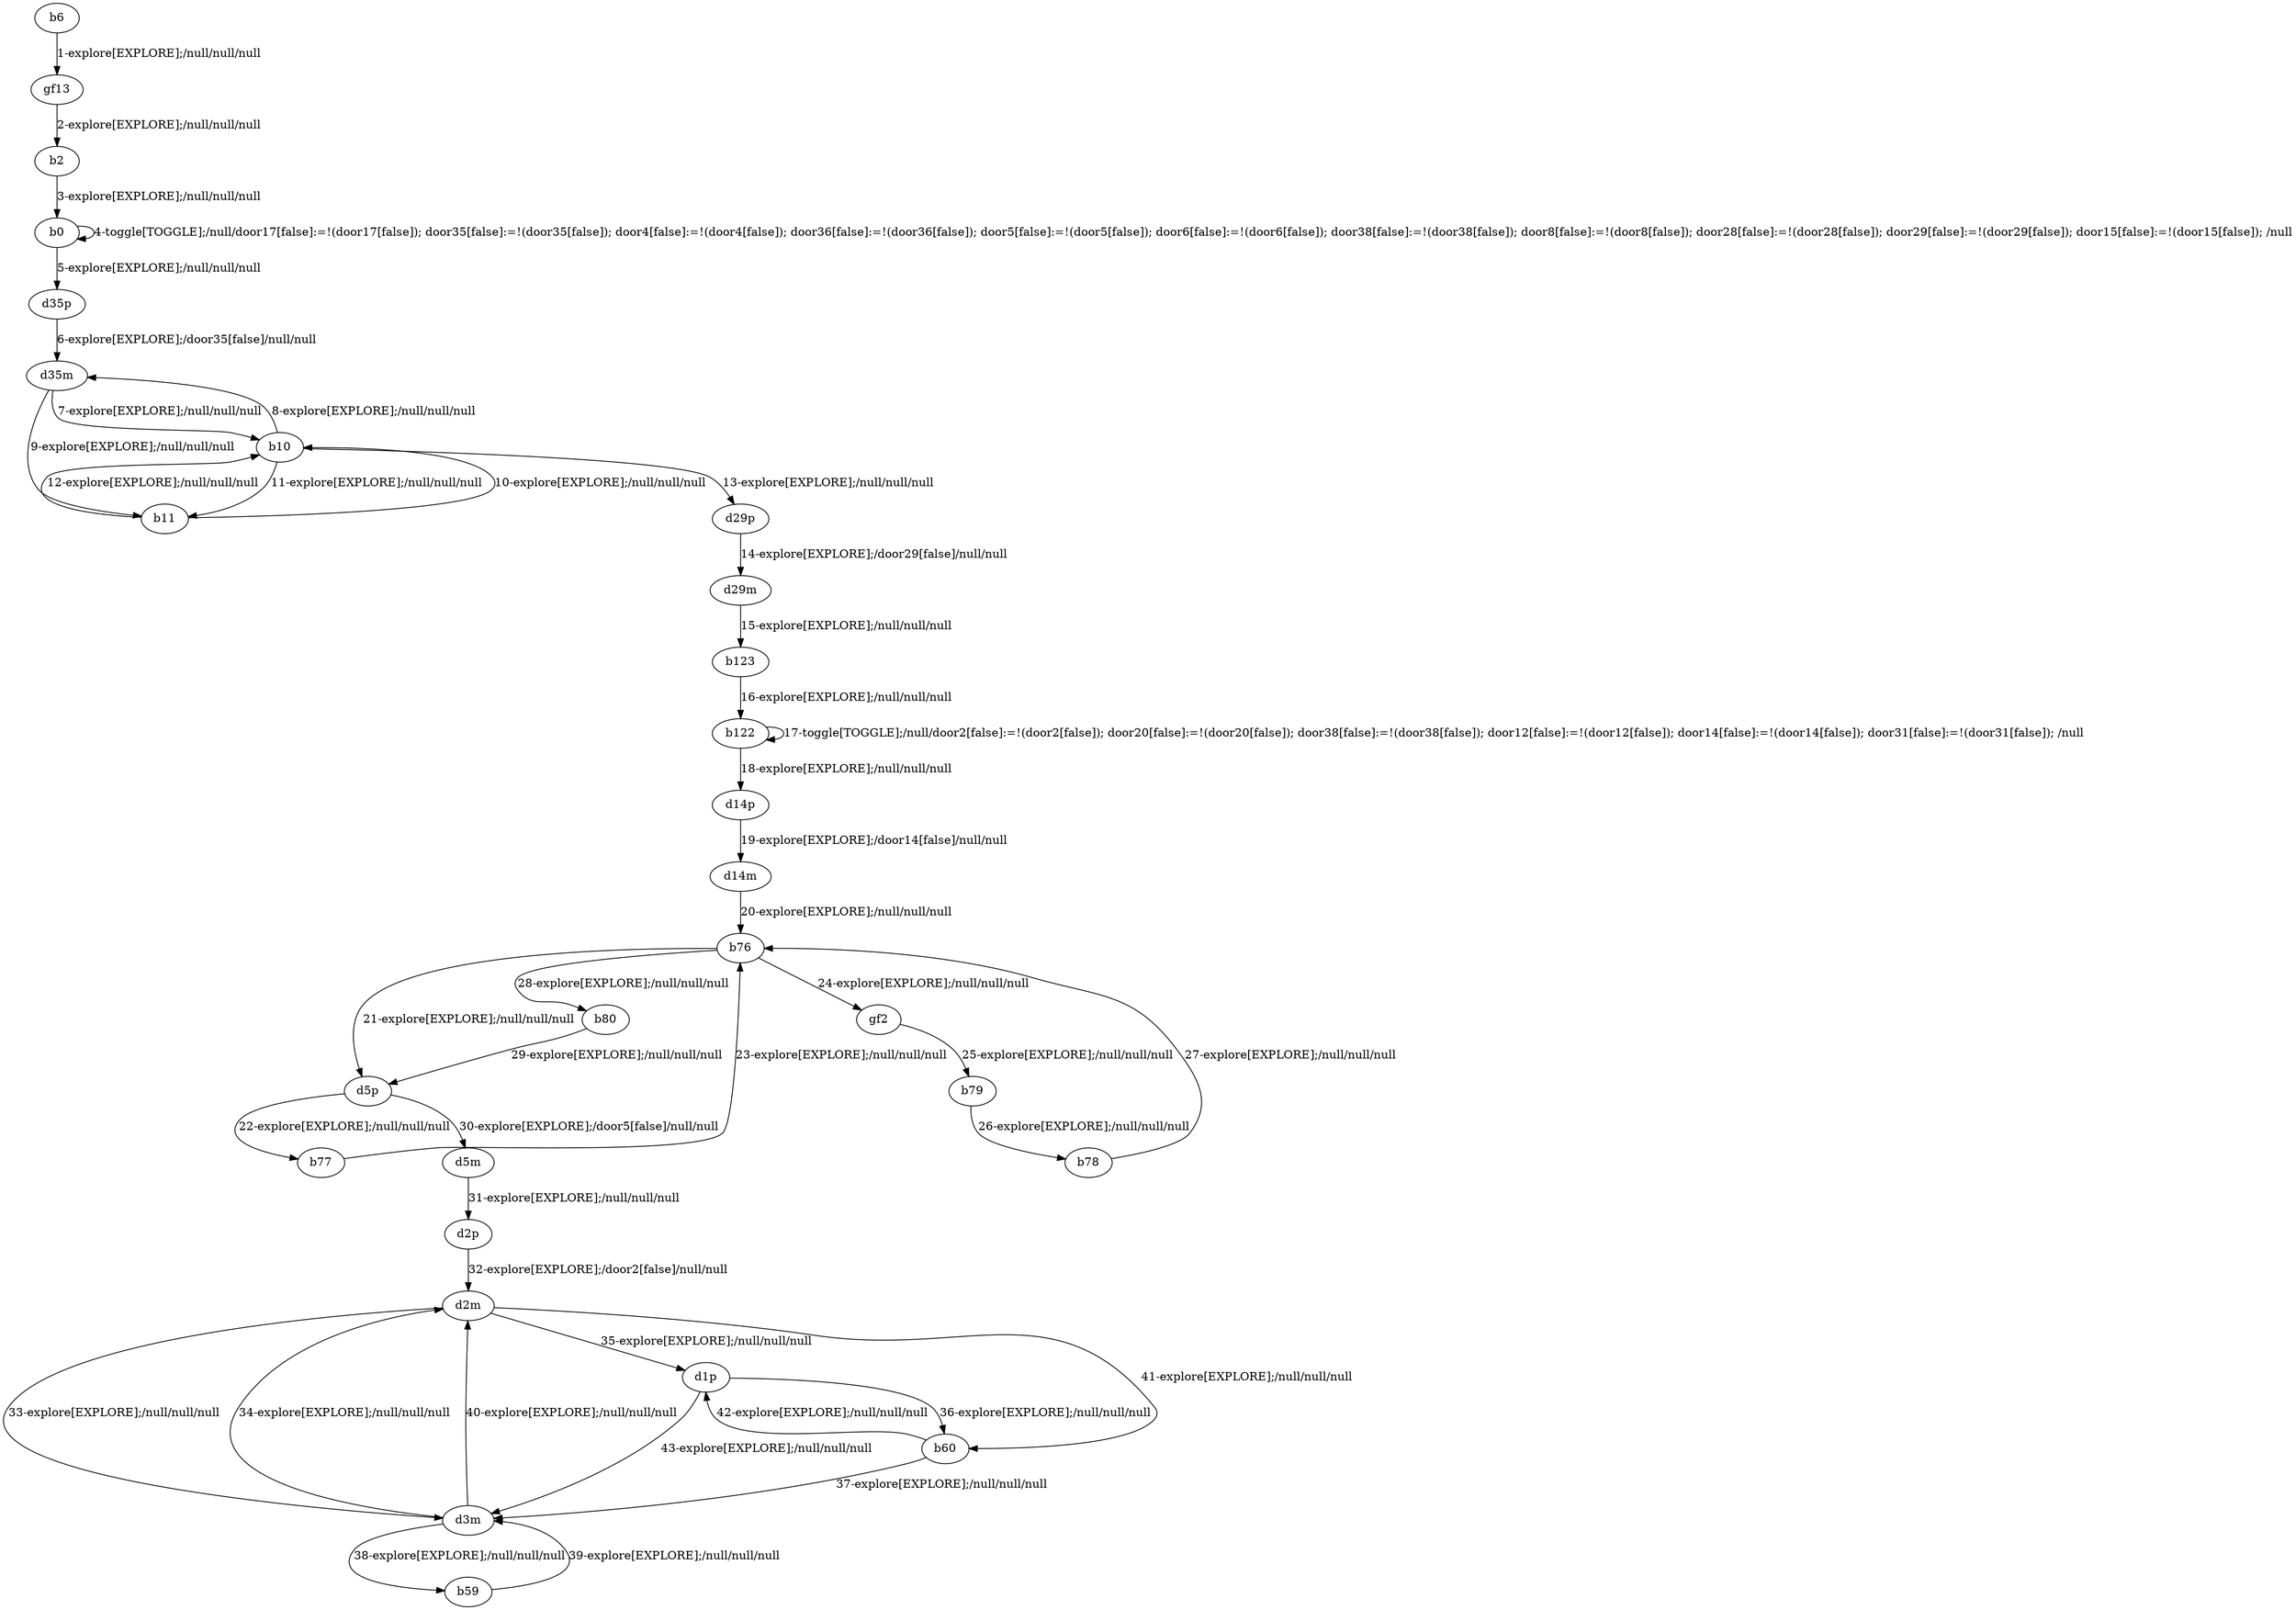 # Total number of goals covered by this test: 1
# b78 --> b76

digraph g {
"b6" -> "gf13" [label = "1-explore[EXPLORE];/null/null/null"];
"gf13" -> "b2" [label = "2-explore[EXPLORE];/null/null/null"];
"b2" -> "b0" [label = "3-explore[EXPLORE];/null/null/null"];
"b0" -> "b0" [label = "4-toggle[TOGGLE];/null/door17[false]:=!(door17[false]); door35[false]:=!(door35[false]); door4[false]:=!(door4[false]); door36[false]:=!(door36[false]); door5[false]:=!(door5[false]); door6[false]:=!(door6[false]); door38[false]:=!(door38[false]); door8[false]:=!(door8[false]); door28[false]:=!(door28[false]); door29[false]:=!(door29[false]); door15[false]:=!(door15[false]); /null"];
"b0" -> "d35p" [label = "5-explore[EXPLORE];/null/null/null"];
"d35p" -> "d35m" [label = "6-explore[EXPLORE];/door35[false]/null/null"];
"d35m" -> "b10" [label = "7-explore[EXPLORE];/null/null/null"];
"b10" -> "d35m" [label = "8-explore[EXPLORE];/null/null/null"];
"d35m" -> "b11" [label = "9-explore[EXPLORE];/null/null/null"];
"b11" -> "b10" [label = "10-explore[EXPLORE];/null/null/null"];
"b10" -> "b11" [label = "11-explore[EXPLORE];/null/null/null"];
"b11" -> "b10" [label = "12-explore[EXPLORE];/null/null/null"];
"b10" -> "d29p" [label = "13-explore[EXPLORE];/null/null/null"];
"d29p" -> "d29m" [label = "14-explore[EXPLORE];/door29[false]/null/null"];
"d29m" -> "b123" [label = "15-explore[EXPLORE];/null/null/null"];
"b123" -> "b122" [label = "16-explore[EXPLORE];/null/null/null"];
"b122" -> "b122" [label = "17-toggle[TOGGLE];/null/door2[false]:=!(door2[false]); door20[false]:=!(door20[false]); door38[false]:=!(door38[false]); door12[false]:=!(door12[false]); door14[false]:=!(door14[false]); door31[false]:=!(door31[false]); /null"];
"b122" -> "d14p" [label = "18-explore[EXPLORE];/null/null/null"];
"d14p" -> "d14m" [label = "19-explore[EXPLORE];/door14[false]/null/null"];
"d14m" -> "b76" [label = "20-explore[EXPLORE];/null/null/null"];
"b76" -> "d5p" [label = "21-explore[EXPLORE];/null/null/null"];
"d5p" -> "b77" [label = "22-explore[EXPLORE];/null/null/null"];
"b77" -> "b76" [label = "23-explore[EXPLORE];/null/null/null"];
"b76" -> "gf2" [label = "24-explore[EXPLORE];/null/null/null"];
"gf2" -> "b79" [label = "25-explore[EXPLORE];/null/null/null"];
"b79" -> "b78" [label = "26-explore[EXPLORE];/null/null/null"];
"b78" -> "b76" [label = "27-explore[EXPLORE];/null/null/null"];
"b76" -> "b80" [label = "28-explore[EXPLORE];/null/null/null"];
"b80" -> "d5p" [label = "29-explore[EXPLORE];/null/null/null"];
"d5p" -> "d5m" [label = "30-explore[EXPLORE];/door5[false]/null/null"];
"d5m" -> "d2p" [label = "31-explore[EXPLORE];/null/null/null"];
"d2p" -> "d2m" [label = "32-explore[EXPLORE];/door2[false]/null/null"];
"d2m" -> "d3m" [label = "33-explore[EXPLORE];/null/null/null"];
"d3m" -> "d2m" [label = "34-explore[EXPLORE];/null/null/null"];
"d2m" -> "d1p" [label = "35-explore[EXPLORE];/null/null/null"];
"d1p" -> "b60" [label = "36-explore[EXPLORE];/null/null/null"];
"b60" -> "d3m" [label = "37-explore[EXPLORE];/null/null/null"];
"d3m" -> "b59" [label = "38-explore[EXPLORE];/null/null/null"];
"b59" -> "d3m" [label = "39-explore[EXPLORE];/null/null/null"];
"d3m" -> "d2m" [label = "40-explore[EXPLORE];/null/null/null"];
"d2m" -> "b60" [label = "41-explore[EXPLORE];/null/null/null"];
"b60" -> "d1p" [label = "42-explore[EXPLORE];/null/null/null"];
"d1p" -> "d3m" [label = "43-explore[EXPLORE];/null/null/null"];
}